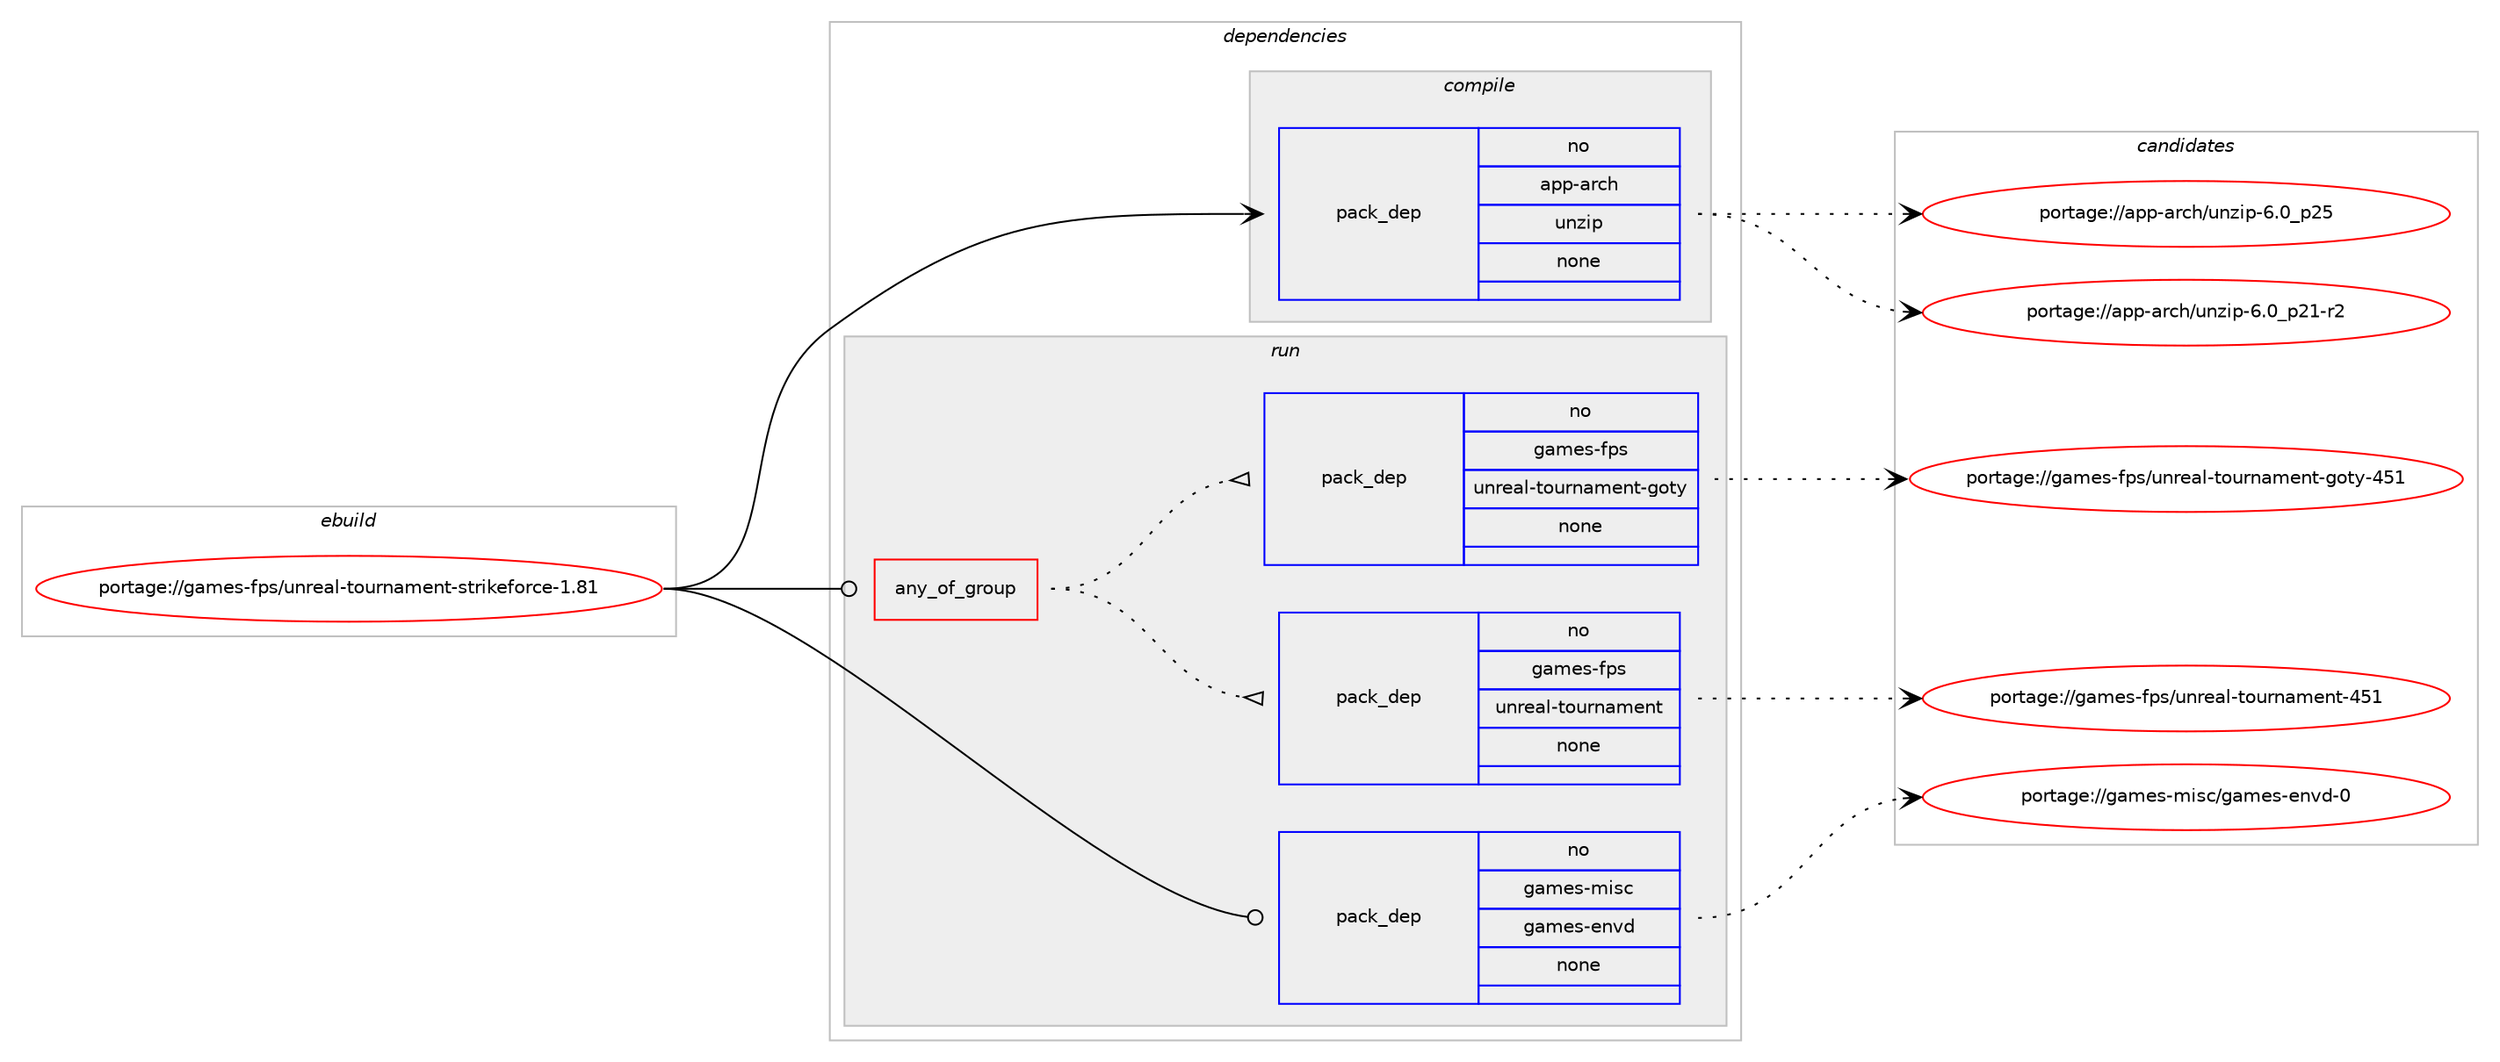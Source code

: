 digraph prolog {

# *************
# Graph options
# *************

newrank=true;
concentrate=true;
compound=true;
graph [rankdir=LR,fontname=Helvetica,fontsize=10,ranksep=1.5];#, ranksep=2.5, nodesep=0.2];
edge  [arrowhead=vee];
node  [fontname=Helvetica,fontsize=10];

# **********
# The ebuild
# **********

subgraph cluster_leftcol {
color=gray;
rank=same;
label=<<i>ebuild</i>>;
id [label="portage://games-fps/unreal-tournament-strikeforce-1.81", color=red, width=4, href="../games-fps/unreal-tournament-strikeforce-1.81.svg"];
}

# ****************
# The dependencies
# ****************

subgraph cluster_midcol {
color=gray;
label=<<i>dependencies</i>>;
subgraph cluster_compile {
fillcolor="#eeeeee";
style=filled;
label=<<i>compile</i>>;
subgraph pack196352 {
dependency273707 [label=<<TABLE BORDER="0" CELLBORDER="1" CELLSPACING="0" CELLPADDING="4" WIDTH="220"><TR><TD ROWSPAN="6" CELLPADDING="30">pack_dep</TD></TR><TR><TD WIDTH="110">no</TD></TR><TR><TD>app-arch</TD></TR><TR><TD>unzip</TD></TR><TR><TD>none</TD></TR><TR><TD></TD></TR></TABLE>>, shape=none, color=blue];
}
id:e -> dependency273707:w [weight=20,style="solid",arrowhead="vee"];
}
subgraph cluster_compileandrun {
fillcolor="#eeeeee";
style=filled;
label=<<i>compile and run</i>>;
}
subgraph cluster_run {
fillcolor="#eeeeee";
style=filled;
label=<<i>run</i>>;
subgraph any3899 {
dependency273708 [label=<<TABLE BORDER="0" CELLBORDER="1" CELLSPACING="0" CELLPADDING="4"><TR><TD CELLPADDING="10">any_of_group</TD></TR></TABLE>>, shape=none, color=red];subgraph pack196353 {
dependency273709 [label=<<TABLE BORDER="0" CELLBORDER="1" CELLSPACING="0" CELLPADDING="4" WIDTH="220"><TR><TD ROWSPAN="6" CELLPADDING="30">pack_dep</TD></TR><TR><TD WIDTH="110">no</TD></TR><TR><TD>games-fps</TD></TR><TR><TD>unreal-tournament</TD></TR><TR><TD>none</TD></TR><TR><TD></TD></TR></TABLE>>, shape=none, color=blue];
}
dependency273708:e -> dependency273709:w [weight=20,style="dotted",arrowhead="oinv"];
subgraph pack196354 {
dependency273710 [label=<<TABLE BORDER="0" CELLBORDER="1" CELLSPACING="0" CELLPADDING="4" WIDTH="220"><TR><TD ROWSPAN="6" CELLPADDING="30">pack_dep</TD></TR><TR><TD WIDTH="110">no</TD></TR><TR><TD>games-fps</TD></TR><TR><TD>unreal-tournament-goty</TD></TR><TR><TD>none</TD></TR><TR><TD></TD></TR></TABLE>>, shape=none, color=blue];
}
dependency273708:e -> dependency273710:w [weight=20,style="dotted",arrowhead="oinv"];
}
id:e -> dependency273708:w [weight=20,style="solid",arrowhead="odot"];
subgraph pack196355 {
dependency273711 [label=<<TABLE BORDER="0" CELLBORDER="1" CELLSPACING="0" CELLPADDING="4" WIDTH="220"><TR><TD ROWSPAN="6" CELLPADDING="30">pack_dep</TD></TR><TR><TD WIDTH="110">no</TD></TR><TR><TD>games-misc</TD></TR><TR><TD>games-envd</TD></TR><TR><TD>none</TD></TR><TR><TD></TD></TR></TABLE>>, shape=none, color=blue];
}
id:e -> dependency273711:w [weight=20,style="solid",arrowhead="odot"];
}
}

# **************
# The candidates
# **************

subgraph cluster_choices {
rank=same;
color=gray;
label=<<i>candidates</i>>;

subgraph choice196352 {
color=black;
nodesep=1;
choiceportage9711211245971149910447117110122105112455446489511250494511450 [label="portage://app-arch/unzip-6.0_p21-r2", color=red, width=4,href="../app-arch/unzip-6.0_p21-r2.svg"];
choiceportage971121124597114991044711711012210511245544648951125053 [label="portage://app-arch/unzip-6.0_p25", color=red, width=4,href="../app-arch/unzip-6.0_p25.svg"];
dependency273707:e -> choiceportage9711211245971149910447117110122105112455446489511250494511450:w [style=dotted,weight="100"];
dependency273707:e -> choiceportage971121124597114991044711711012210511245544648951125053:w [style=dotted,weight="100"];
}
subgraph choice196353 {
color=black;
nodesep=1;
choiceportage10397109101115451021121154711711011410197108451161111171141109710910111011645525349 [label="portage://games-fps/unreal-tournament-451", color=red, width=4,href="../games-fps/unreal-tournament-451.svg"];
dependency273709:e -> choiceportage10397109101115451021121154711711011410197108451161111171141109710910111011645525349:w [style=dotted,weight="100"];
}
subgraph choice196354 {
color=black;
nodesep=1;
choiceportage1039710910111545102112115471171101141019710845116111117114110971091011101164510311111612145525349 [label="portage://games-fps/unreal-tournament-goty-451", color=red, width=4,href="../games-fps/unreal-tournament-goty-451.svg"];
dependency273710:e -> choiceportage1039710910111545102112115471171101141019710845116111117114110971091011101164510311111612145525349:w [style=dotted,weight="100"];
}
subgraph choice196355 {
color=black;
nodesep=1;
choiceportage1039710910111545109105115994710397109101115451011101181004548 [label="portage://games-misc/games-envd-0", color=red, width=4,href="../games-misc/games-envd-0.svg"];
dependency273711:e -> choiceportage1039710910111545109105115994710397109101115451011101181004548:w [style=dotted,weight="100"];
}
}

}
